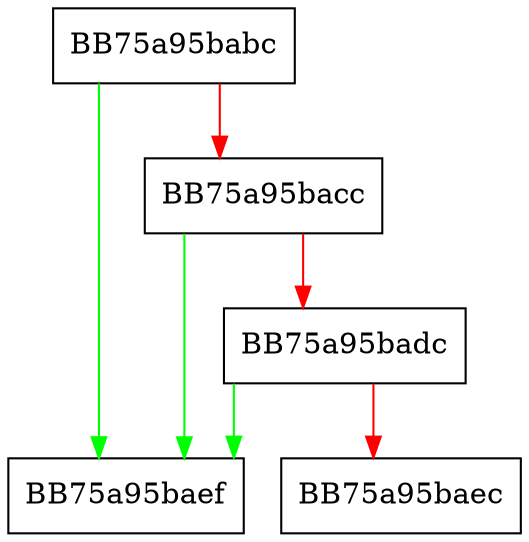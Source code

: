 digraph is_empty {
  node [shape="box"];
  graph [splines=ortho];
  BB75a95babc -> BB75a95baef [color="green"];
  BB75a95babc -> BB75a95bacc [color="red"];
  BB75a95bacc -> BB75a95baef [color="green"];
  BB75a95bacc -> BB75a95badc [color="red"];
  BB75a95badc -> BB75a95baef [color="green"];
  BB75a95badc -> BB75a95baec [color="red"];
}